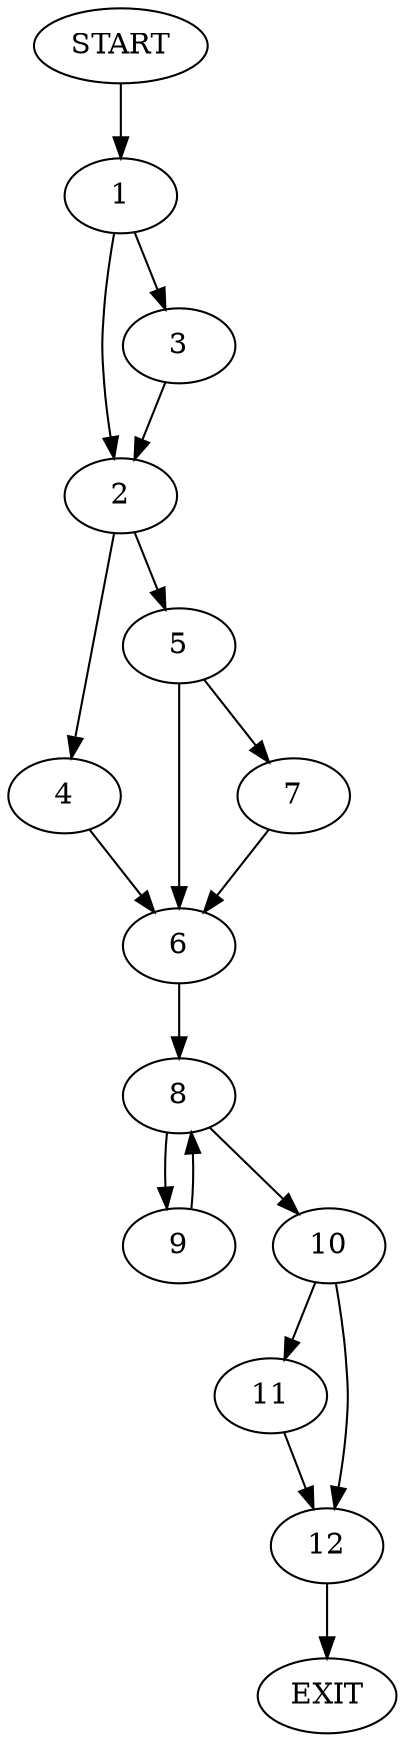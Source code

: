 digraph {
0 [label="START"]
13 [label="EXIT"]
0 -> 1
1 -> 2
1 -> 3
3 -> 2
2 -> 4
2 -> 5
4 -> 6
5 -> 7
5 -> 6
6 -> 8
7 -> 6
8 -> 9
8 -> 10
10 -> 11
10 -> 12
9 -> 8
12 -> 13
11 -> 12
}
